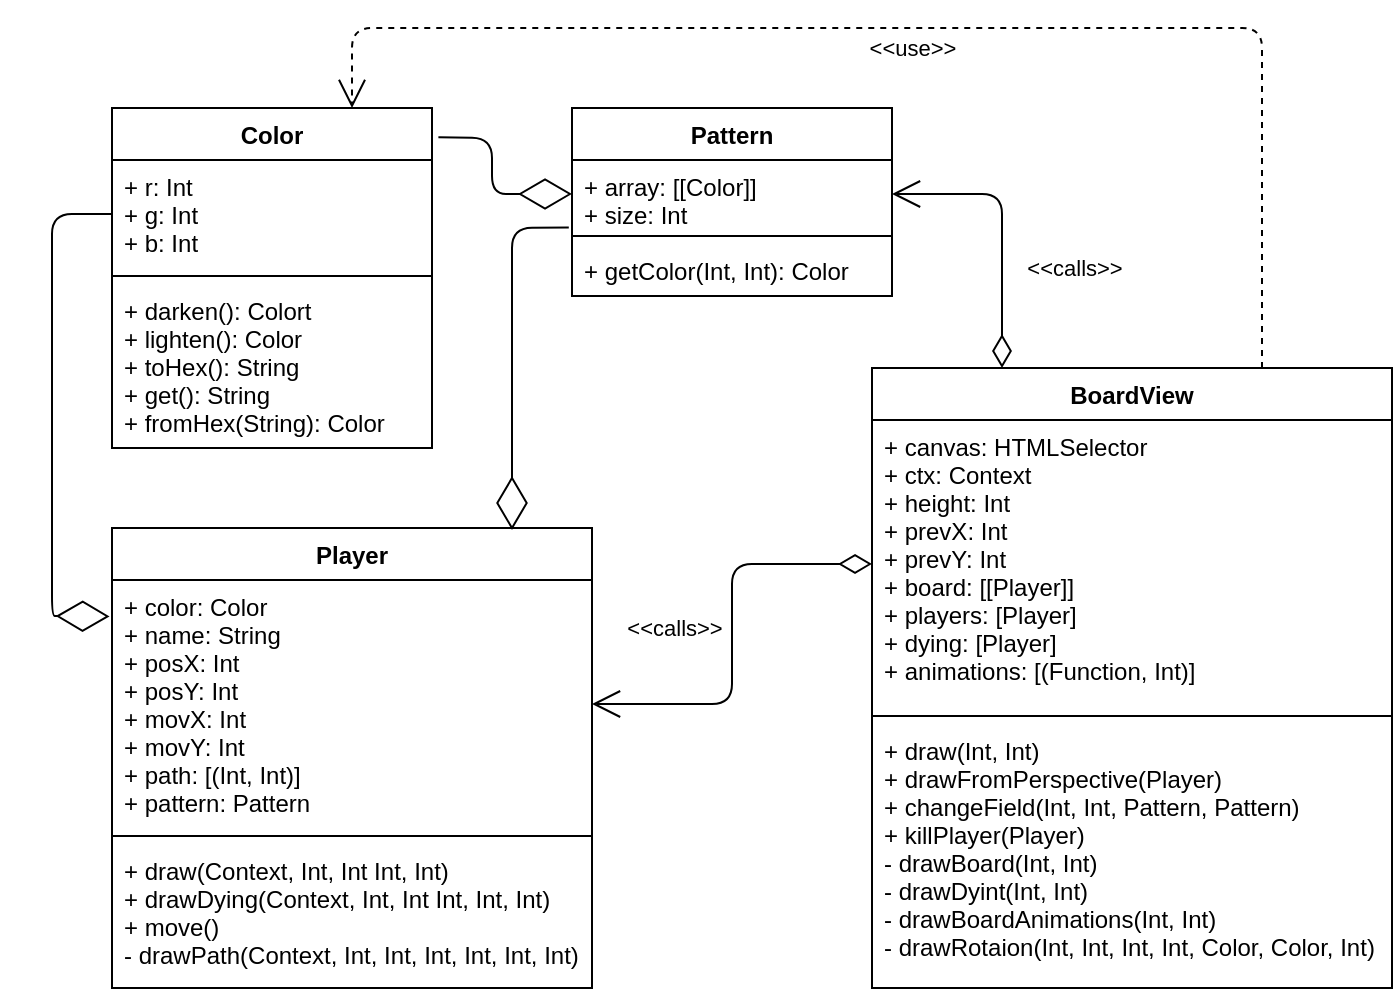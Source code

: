 <mxfile version="13.9.5" type="github"><diagram id="7nctGKwDVPVxih5v_kCL" name="Page-1"><mxGraphModel dx="1038" dy="523" grid="1" gridSize="10" guides="1" tooltips="1" connect="1" arrows="1" fold="1" page="1" pageScale="1" pageWidth="850" pageHeight="1100" math="0" shadow="0"><root><mxCell id="0"/><mxCell id="1" parent="0"/><mxCell id="rH_dn1NlZQ1iKTYGKMYJ-7" value="Color" style="swimlane;fontStyle=1;align=center;verticalAlign=top;childLayout=stackLayout;horizontal=1;startSize=26;horizontalStack=0;resizeParent=1;resizeParentMax=0;resizeLast=0;collapsible=1;marginBottom=0;" vertex="1" parent="1"><mxGeometry x="60" y="60" width="160" height="170" as="geometry"><mxRectangle x="120" y="90" width="60" height="26" as="alternateBounds"/></mxGeometry></mxCell><mxCell id="rH_dn1NlZQ1iKTYGKMYJ-8" value="+ r: Int&#10;+ g: Int&#10;+ b: Int" style="text;strokeColor=none;fillColor=none;align=left;verticalAlign=top;spacingLeft=4;spacingRight=4;overflow=hidden;rotatable=0;points=[[0,0.5],[1,0.5]];portConstraint=eastwest;" vertex="1" parent="rH_dn1NlZQ1iKTYGKMYJ-7"><mxGeometry y="26" width="160" height="54" as="geometry"/></mxCell><mxCell id="rH_dn1NlZQ1iKTYGKMYJ-9" value="" style="line;strokeWidth=1;fillColor=none;align=left;verticalAlign=middle;spacingTop=-1;spacingLeft=3;spacingRight=3;rotatable=0;labelPosition=right;points=[];portConstraint=eastwest;" vertex="1" parent="rH_dn1NlZQ1iKTYGKMYJ-7"><mxGeometry y="80" width="160" height="8" as="geometry"/></mxCell><mxCell id="rH_dn1NlZQ1iKTYGKMYJ-10" value="+ darken(): Colort&#10;+ lighten(): Color&#10;+ toHex(): String&#10;+ get(): String&#10;+ fromHex(String): Color" style="text;strokeColor=none;fillColor=none;align=left;verticalAlign=top;spacingLeft=4;spacingRight=4;overflow=hidden;rotatable=0;points=[[0,0.5],[1,0.5]];portConstraint=eastwest;fontStyle=0" vertex="1" parent="rH_dn1NlZQ1iKTYGKMYJ-7"><mxGeometry y="88" width="160" height="82" as="geometry"/></mxCell><mxCell id="rH_dn1NlZQ1iKTYGKMYJ-11" value="Pattern" style="swimlane;fontStyle=1;align=center;verticalAlign=top;childLayout=stackLayout;horizontal=1;startSize=26;horizontalStack=0;resizeParent=1;resizeParentMax=0;resizeLast=0;collapsible=1;marginBottom=0;" vertex="1" parent="1"><mxGeometry x="290" y="60" width="160" height="94" as="geometry"/></mxCell><mxCell id="rH_dn1NlZQ1iKTYGKMYJ-12" value="+ array: [[Color]]&#10;+ size: Int" style="text;strokeColor=none;fillColor=none;align=left;verticalAlign=top;spacingLeft=4;spacingRight=4;overflow=hidden;rotatable=0;points=[[0,0.5],[1,0.5]];portConstraint=eastwest;" vertex="1" parent="rH_dn1NlZQ1iKTYGKMYJ-11"><mxGeometry y="26" width="160" height="34" as="geometry"/></mxCell><mxCell id="rH_dn1NlZQ1iKTYGKMYJ-13" value="" style="line;strokeWidth=1;fillColor=none;align=left;verticalAlign=middle;spacingTop=-1;spacingLeft=3;spacingRight=3;rotatable=0;labelPosition=right;points=[];portConstraint=eastwest;" vertex="1" parent="rH_dn1NlZQ1iKTYGKMYJ-11"><mxGeometry y="60" width="160" height="8" as="geometry"/></mxCell><mxCell id="rH_dn1NlZQ1iKTYGKMYJ-14" value="+ getColor(Int, Int): Color" style="text;strokeColor=none;fillColor=none;align=left;verticalAlign=top;spacingLeft=4;spacingRight=4;overflow=hidden;rotatable=0;points=[[0,0.5],[1,0.5]];portConstraint=eastwest;" vertex="1" parent="rH_dn1NlZQ1iKTYGKMYJ-11"><mxGeometry y="68" width="160" height="26" as="geometry"/></mxCell><mxCell id="rH_dn1NlZQ1iKTYGKMYJ-15" value="" style="endArrow=diamondThin;endFill=0;endSize=24;html=1;exitX=1.02;exitY=0.086;exitDx=0;exitDy=0;exitPerimeter=0;entryX=0;entryY=0.5;entryDx=0;entryDy=0;" edge="1" parent="1" source="rH_dn1NlZQ1iKTYGKMYJ-7" target="rH_dn1NlZQ1iKTYGKMYJ-12"><mxGeometry width="160" relative="1" as="geometry"><mxPoint x="270" y="210" as="sourcePoint"/><mxPoint x="430" y="210" as="targetPoint"/><Array as="points"><mxPoint x="250" y="75"/><mxPoint x="250" y="103"/></Array></mxGeometry></mxCell><mxCell id="rH_dn1NlZQ1iKTYGKMYJ-16" value="Player" style="swimlane;fontStyle=1;align=center;verticalAlign=top;childLayout=stackLayout;horizontal=1;startSize=26;horizontalStack=0;resizeParent=1;resizeParentMax=0;resizeLast=0;collapsible=1;marginBottom=0;" vertex="1" parent="1"><mxGeometry x="60" y="270" width="240" height="230" as="geometry"/></mxCell><mxCell id="rH_dn1NlZQ1iKTYGKMYJ-17" value="+ color: Color&#10;+ name: String&#10;+ posX: Int&#10;+ posY: Int&#10;+ movX: Int&#10;+ movY: Int&#10;+ path: [(Int, Int)]&#10;+ pattern: Pattern" style="text;strokeColor=none;fillColor=none;align=left;verticalAlign=top;spacingLeft=4;spacingRight=4;overflow=hidden;rotatable=0;points=[[0,0.5],[1,0.5]];portConstraint=eastwest;" vertex="1" parent="rH_dn1NlZQ1iKTYGKMYJ-16"><mxGeometry y="26" width="240" height="124" as="geometry"/></mxCell><mxCell id="rH_dn1NlZQ1iKTYGKMYJ-18" value="" style="line;strokeWidth=1;fillColor=none;align=left;verticalAlign=middle;spacingTop=-1;spacingLeft=3;spacingRight=3;rotatable=0;labelPosition=right;points=[];portConstraint=eastwest;" vertex="1" parent="rH_dn1NlZQ1iKTYGKMYJ-16"><mxGeometry y="150" width="240" height="8" as="geometry"/></mxCell><mxCell id="rH_dn1NlZQ1iKTYGKMYJ-19" value="+ draw(Context, Int, Int Int, Int)&#10;+ drawDying(Context, Int, Int Int, Int, Int)&#10;+ move()&#10;- drawPath(Context, Int, Int, Int, Int, Int, Int)" style="text;strokeColor=none;fillColor=none;align=left;verticalAlign=top;spacingLeft=4;spacingRight=4;overflow=hidden;rotatable=0;points=[[0,0.5],[1,0.5]];portConstraint=eastwest;" vertex="1" parent="rH_dn1NlZQ1iKTYGKMYJ-16"><mxGeometry y="158" width="240" height="72" as="geometry"/></mxCell><mxCell id="rH_dn1NlZQ1iKTYGKMYJ-23" value="" style="endArrow=diamondThin;endFill=0;endSize=24;html=1;exitX=0;exitY=0.5;exitDx=0;exitDy=0;entryX=-0.005;entryY=0.147;entryDx=0;entryDy=0;entryPerimeter=0;" edge="1" parent="1" source="rH_dn1NlZQ1iKTYGKMYJ-8" target="rH_dn1NlZQ1iKTYGKMYJ-17"><mxGeometry width="160" relative="1" as="geometry"><mxPoint x="260" y="230" as="sourcePoint"/><mxPoint x="420" y="230" as="targetPoint"/><Array as="points"><mxPoint x="30" y="113"/><mxPoint x="30" y="314"/></Array></mxGeometry></mxCell><mxCell id="rH_dn1NlZQ1iKTYGKMYJ-29" value="" style="endArrow=diamondThin;endFill=0;endSize=24;html=1;exitX=-0.01;exitY=0.994;exitDx=0;exitDy=0;exitPerimeter=0;" edge="1" parent="1" source="rH_dn1NlZQ1iKTYGKMYJ-12"><mxGeometry width="160" relative="1" as="geometry"><mxPoint x="250" y="200" as="sourcePoint"/><mxPoint x="260" y="271" as="targetPoint"/><Array as="points"><mxPoint x="260" y="120"/></Array></mxGeometry></mxCell><mxCell id="rH_dn1NlZQ1iKTYGKMYJ-30" value="BoardView" style="swimlane;fontStyle=1;align=center;verticalAlign=top;childLayout=stackLayout;horizontal=1;startSize=26;horizontalStack=0;resizeParent=1;resizeParentMax=0;resizeLast=0;collapsible=1;marginBottom=0;" vertex="1" parent="1"><mxGeometry x="440" y="190" width="260" height="310" as="geometry"><mxRectangle x="440" y="190" width="90" height="26" as="alternateBounds"/></mxGeometry></mxCell><mxCell id="rH_dn1NlZQ1iKTYGKMYJ-31" value="+ canvas: HTMLSelector&#10;+ ctx: Context&#10;+ height: Int&#10;+ prevX: Int&#10;+ prevY: Int&#10;+ board: [[Player]]&#10;+ players: [Player]&#10;+ dying: [Player]&#10;+ animations: [(Function, Int)]" style="text;strokeColor=none;fillColor=none;align=left;verticalAlign=top;spacingLeft=4;spacingRight=4;overflow=hidden;rotatable=0;points=[[0,0.5],[1,0.5]];portConstraint=eastwest;" vertex="1" parent="rH_dn1NlZQ1iKTYGKMYJ-30"><mxGeometry y="26" width="260" height="144" as="geometry"/></mxCell><mxCell id="rH_dn1NlZQ1iKTYGKMYJ-32" value="" style="line;strokeWidth=1;fillColor=none;align=left;verticalAlign=middle;spacingTop=-1;spacingLeft=3;spacingRight=3;rotatable=0;labelPosition=right;points=[];portConstraint=eastwest;" vertex="1" parent="rH_dn1NlZQ1iKTYGKMYJ-30"><mxGeometry y="170" width="260" height="8" as="geometry"/></mxCell><mxCell id="rH_dn1NlZQ1iKTYGKMYJ-33" value="+ draw(Int, Int)&#10;+ drawFromPerspective(Player)&#10;+ changeField(Int, Int, Pattern, Pattern)&#10;+ killPlayer(Player)&#10;- drawBoard(Int, Int)&#10;- drawDyint(Int, Int)&#10;- drawBoardAnimations(Int, Int)&#10;- drawRotaion(Int, Int, Int, Int, Color, Color, Int)&#10;" style="text;strokeColor=none;fillColor=none;align=left;verticalAlign=top;spacingLeft=4;spacingRight=4;overflow=hidden;rotatable=0;points=[[0,0.5],[1,0.5]];portConstraint=eastwest;" vertex="1" parent="rH_dn1NlZQ1iKTYGKMYJ-30"><mxGeometry y="178" width="260" height="132" as="geometry"/></mxCell><mxCell id="rH_dn1NlZQ1iKTYGKMYJ-35" value="" style="endArrow=open;html=1;endSize=12;startArrow=diamondThin;startSize=14;startFill=0;edgeStyle=orthogonalEdgeStyle;align=left;verticalAlign=bottom;entryX=1;entryY=0.5;entryDx=0;entryDy=0;" edge="1" parent="1" source="rH_dn1NlZQ1iKTYGKMYJ-31" target="rH_dn1NlZQ1iKTYGKMYJ-17"><mxGeometry x="-1" y="3" relative="1" as="geometry"><mxPoint x="330" y="330" as="sourcePoint"/><mxPoint x="440" y="320" as="targetPoint"/></mxGeometry></mxCell><mxCell id="rH_dn1NlZQ1iKTYGKMYJ-36" value="&amp;lt;&amp;lt;calls&amp;gt;&amp;gt;" style="edgeLabel;html=1;align=center;verticalAlign=middle;resizable=0;points=[];" vertex="1" connectable="0" parent="rH_dn1NlZQ1iKTYGKMYJ-35"><mxGeometry x="0.91" y="1" relative="1" as="geometry"><mxPoint x="31" y="-39" as="offset"/></mxGeometry></mxCell><mxCell id="rH_dn1NlZQ1iKTYGKMYJ-37" value="" style="endArrow=open;html=1;endSize=12;startArrow=diamondThin;startSize=14;startFill=0;edgeStyle=orthogonalEdgeStyle;align=left;verticalAlign=bottom;entryX=1;entryY=0.5;entryDx=0;entryDy=0;exitX=0.25;exitY=0;exitDx=0;exitDy=0;" edge="1" parent="1" source="rH_dn1NlZQ1iKTYGKMYJ-30" target="rH_dn1NlZQ1iKTYGKMYJ-12"><mxGeometry x="-1" y="3" relative="1" as="geometry"><mxPoint x="690" y="80" as="sourcePoint"/><mxPoint x="550" y="150" as="targetPoint"/></mxGeometry></mxCell><mxCell id="rH_dn1NlZQ1iKTYGKMYJ-38" value="&amp;lt;&amp;lt;calls&amp;gt;&amp;gt;" style="edgeLabel;html=1;align=center;verticalAlign=middle;resizable=0;points=[];" vertex="1" connectable="0" parent="rH_dn1NlZQ1iKTYGKMYJ-37"><mxGeometry x="0.91" y="1" relative="1" as="geometry"><mxPoint x="84" y="36" as="offset"/></mxGeometry></mxCell><mxCell id="rH_dn1NlZQ1iKTYGKMYJ-39" value="&amp;lt;&amp;lt;use&amp;gt;&amp;gt;" style="endArrow=open;endSize=12;dashed=1;html=1;exitX=0.75;exitY=0;exitDx=0;exitDy=0;entryX=0.75;entryY=0;entryDx=0;entryDy=0;" edge="1" parent="1" source="rH_dn1NlZQ1iKTYGKMYJ-30" target="rH_dn1NlZQ1iKTYGKMYJ-7"><mxGeometry x="0.038" y="10" width="160" relative="1" as="geometry"><mxPoint x="570" y="110" as="sourcePoint"/><mxPoint x="730" y="110" as="targetPoint"/><Array as="points"><mxPoint x="635" y="20"/><mxPoint x="180" y="20"/></Array><mxPoint as="offset"/></mxGeometry></mxCell></root></mxGraphModel></diagram></mxfile>